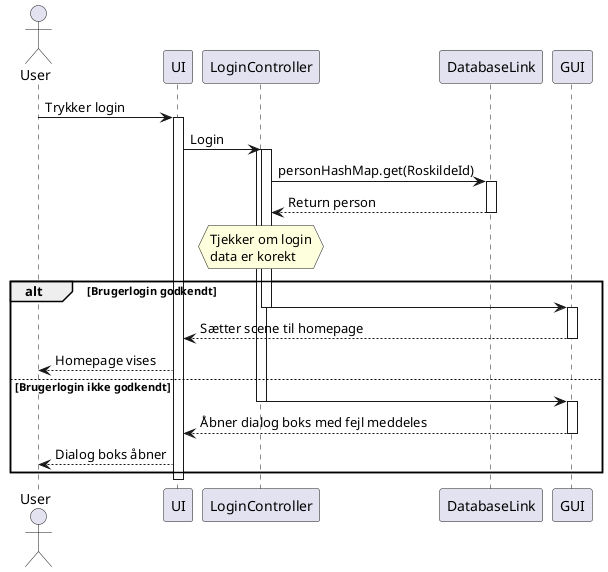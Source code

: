 @startuml
'https://plantuml.com/sequence-diagram




actor User as user
participant UI
participant LoginController
participant DatabaseLink
participant GUI


user -> UI : Trykker login
activate UI



UI -> LoginController : Login
activate LoginController
activate LoginController

LoginController -> DatabaseLink : personHashMap.get(RoskildeId)
activate DatabaseLink
DatabaseLink --> LoginController :  Return person
deactivate  DatabaseLink

hnote over LoginController : Tjekker om login\ndata er korekt

alt Brugerlogin godkendt

    LoginController -> GUI
    deactivate LoginController
    activate GUI
    GUI --> UI : Sætter scene til homepage

    deactivate GUI
     UI --> user : Homepage vises
else Brugerlogin ikke godkendt
    LoginController -> GUI
    deactivate LoginController
    activate GUI
    GUI --> UI : Åbner dialog boks med fejl meddeles
    deactivate GUI
    UI --> user : Dialog boks åbner
end

deactivate UI






@enduml